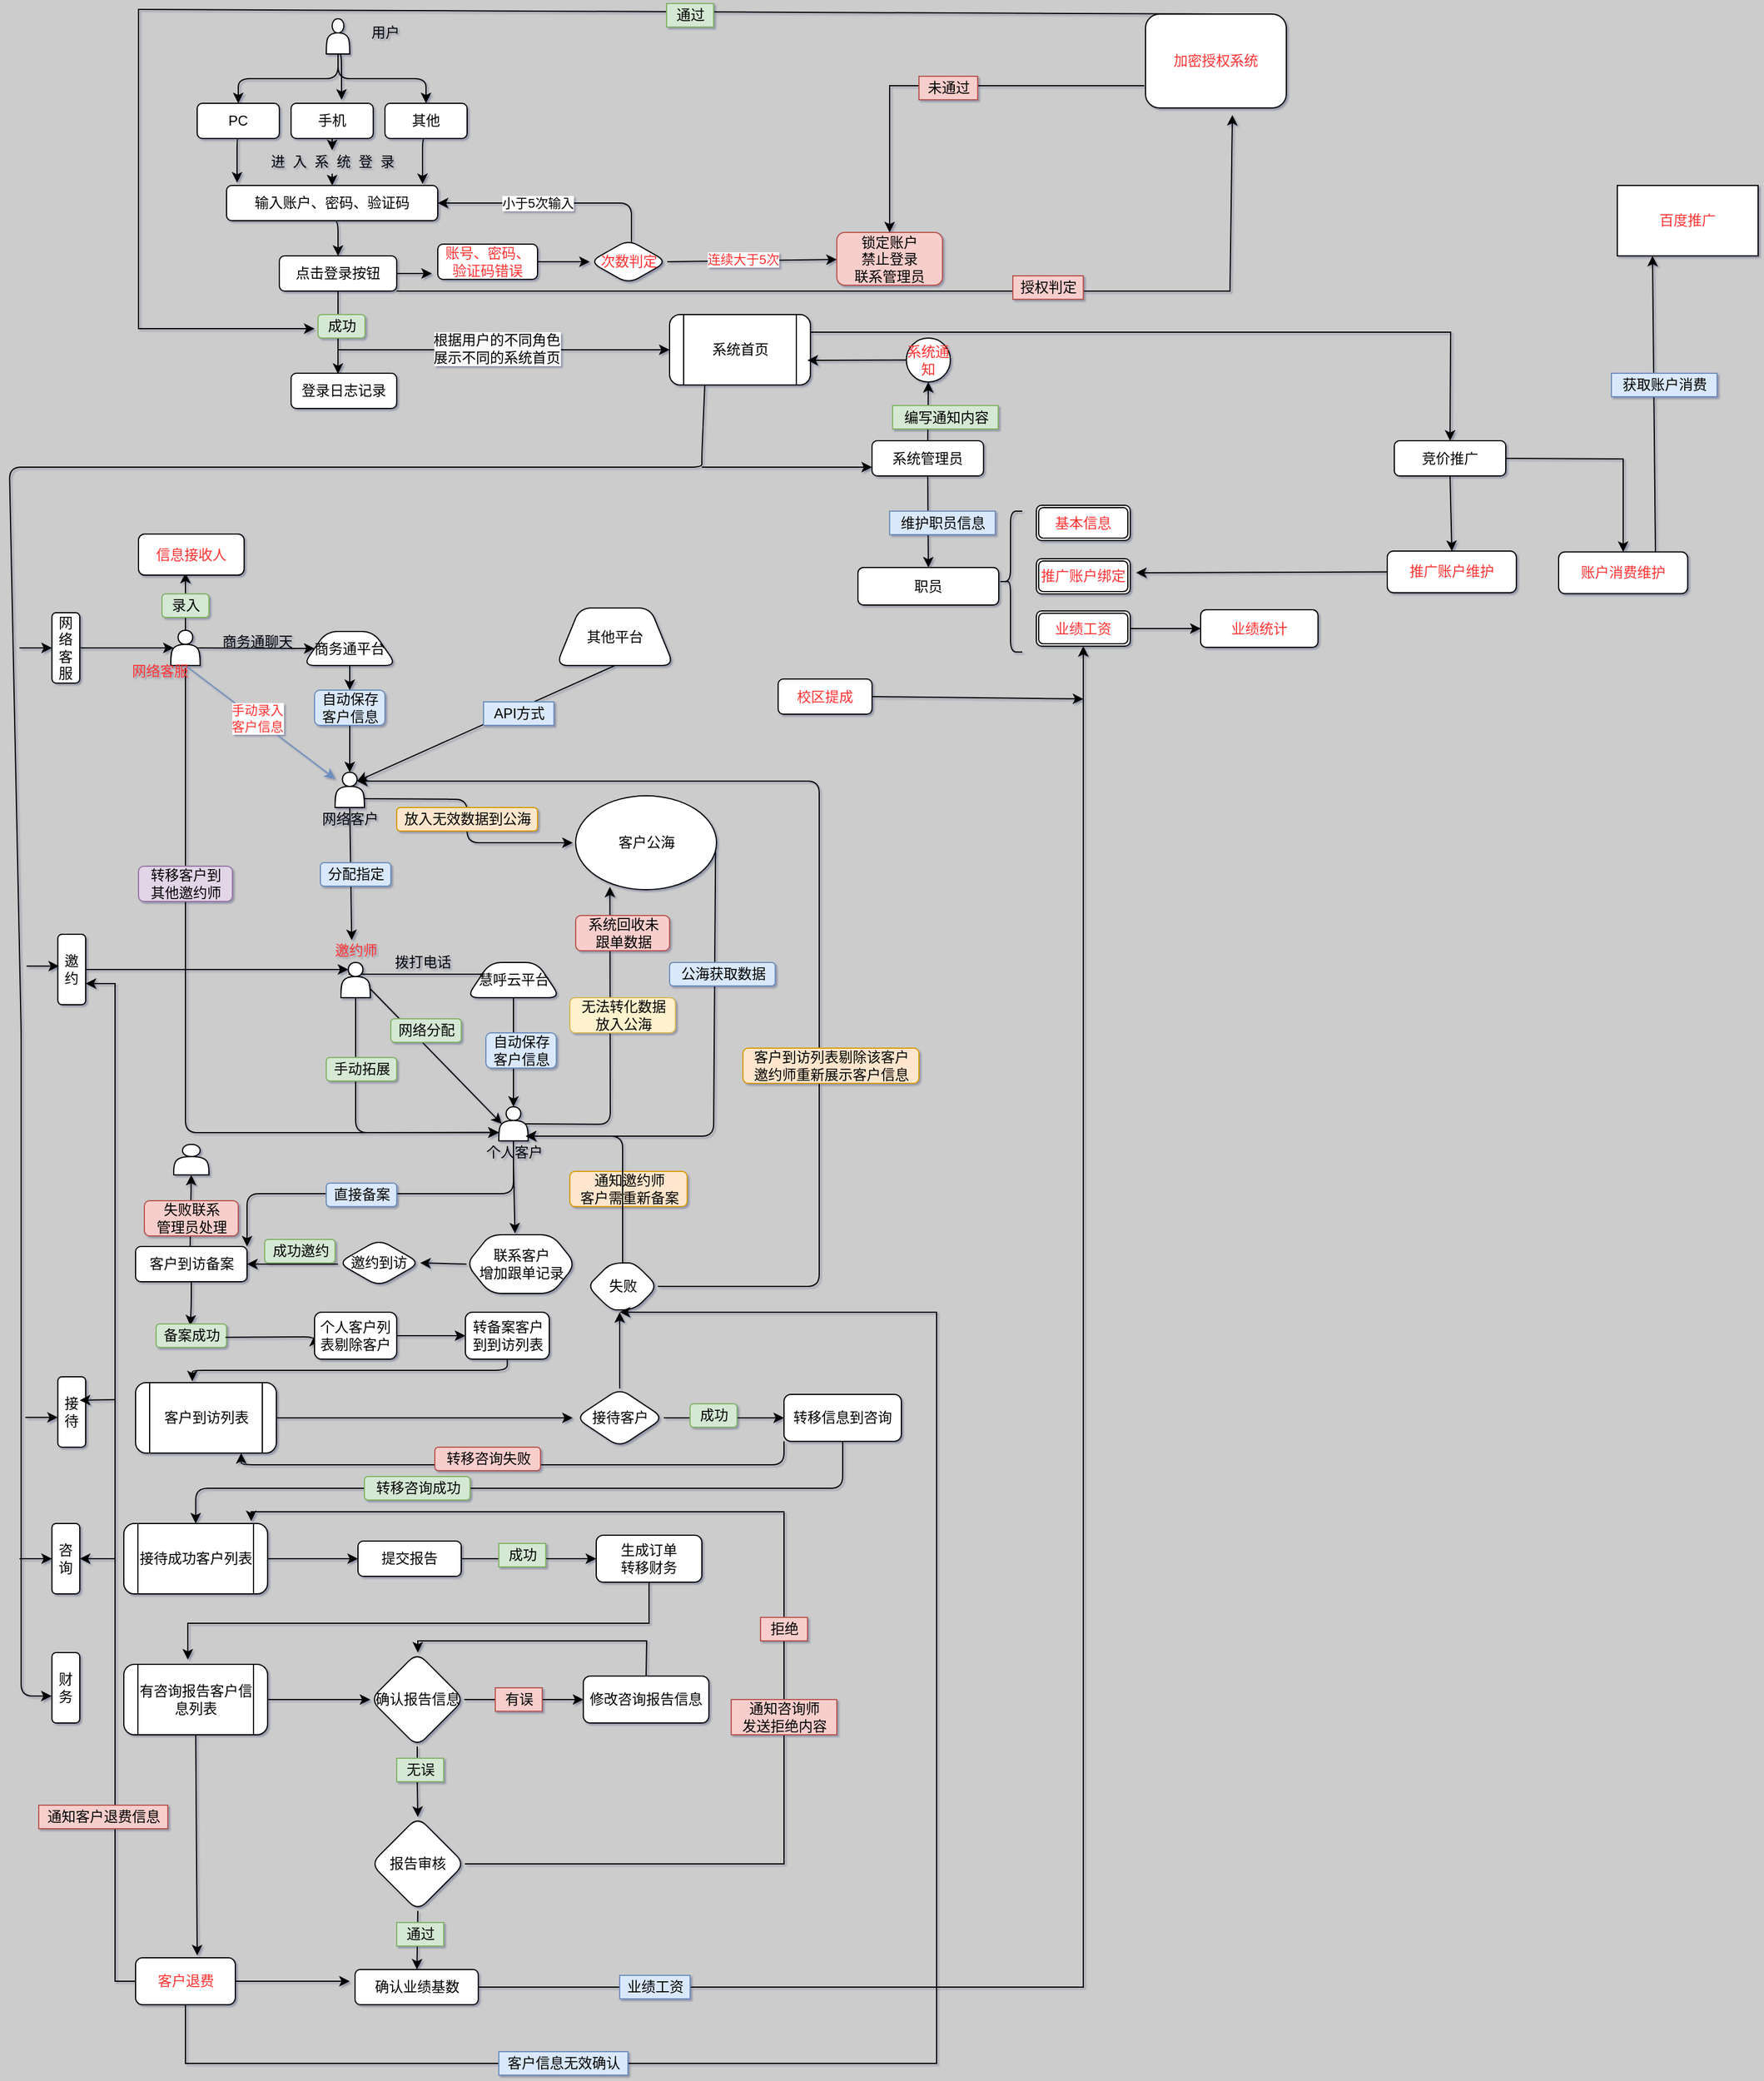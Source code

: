 <mxfile version="14.4.8" type="github">
  <diagram id="YESWJ_fVVs4A_5K_BiSB" name="Page-1">
    <mxGraphModel dx="4063" dy="2269" grid="1" gridSize="10" guides="1" tooltips="1" connect="1" arrows="1" fold="1" page="1" pageScale="1" pageWidth="2339" pageHeight="3300" background="#CCCCCC" math="0" shadow="1">
      <root>
        <mxCell id="0" />
        <mxCell id="1" parent="0" />
        <mxCell id="D48idRP4d6Q90apuaHvB-8" style="edgeStyle=orthogonalEdgeStyle;orthogonalLoop=1;jettySize=auto;html=1;exitX=0.5;exitY=1;exitDx=0;exitDy=0;entryX=0.05;entryY=-0.08;entryDx=0;entryDy=0;entryPerimeter=0;" parent="1" source="D48idRP4d6Q90apuaHvB-1" target="D48idRP4d6Q90apuaHvB-5" edge="1">
          <mxGeometry relative="1" as="geometry" />
        </mxCell>
        <mxCell id="D48idRP4d6Q90apuaHvB-1" value="PC" style="whiteSpace=wrap;html=1;rounded=1;" parent="1" vertex="1">
          <mxGeometry x="170" y="90" width="70" height="30" as="geometry" />
        </mxCell>
        <mxCell id="D48idRP4d6Q90apuaHvB-9" style="edgeStyle=orthogonalEdgeStyle;orthogonalLoop=1;jettySize=auto;html=1;exitX=0.5;exitY=1;exitDx=0;exitDy=0;entryX=0.5;entryY=0;entryDx=0;entryDy=0;" parent="1" source="D48idRP4d6Q90apuaHvB-18" target="D48idRP4d6Q90apuaHvB-5" edge="1">
          <mxGeometry relative="1" as="geometry" />
        </mxCell>
        <mxCell id="D48idRP4d6Q90apuaHvB-3" value="手机" style="whiteSpace=wrap;html=1;rounded=1;" parent="1" vertex="1">
          <mxGeometry x="250" y="90" width="70" height="30" as="geometry" />
        </mxCell>
        <mxCell id="D48idRP4d6Q90apuaHvB-10" style="edgeStyle=orthogonalEdgeStyle;orthogonalLoop=1;jettySize=auto;html=1;exitX=0.5;exitY=1;exitDx=0;exitDy=0;entryX=0.928;entryY=-0.04;entryDx=0;entryDy=0;entryPerimeter=0;" parent="1" source="D48idRP4d6Q90apuaHvB-4" target="D48idRP4d6Q90apuaHvB-5" edge="1">
          <mxGeometry relative="1" as="geometry" />
        </mxCell>
        <mxCell id="D48idRP4d6Q90apuaHvB-4" value="其他" style="whiteSpace=wrap;html=1;rounded=1;" parent="1" vertex="1">
          <mxGeometry x="330" y="90" width="70" height="30" as="geometry" />
        </mxCell>
        <mxCell id="D48idRP4d6Q90apuaHvB-21" style="edgeStyle=orthogonalEdgeStyle;orthogonalLoop=1;jettySize=auto;html=1;exitX=0.5;exitY=1;exitDx=0;exitDy=0;entryX=0.5;entryY=0;entryDx=0;entryDy=0;" parent="1" source="D48idRP4d6Q90apuaHvB-5" target="D48idRP4d6Q90apuaHvB-20" edge="1">
          <mxGeometry relative="1" as="geometry" />
        </mxCell>
        <mxCell id="D48idRP4d6Q90apuaHvB-5" value="输入账户、密码、验证码" style="whiteSpace=wrap;html=1;rounded=1;" parent="1" vertex="1">
          <mxGeometry x="195" y="160" width="180" height="30" as="geometry" />
        </mxCell>
        <mxCell id="D48idRP4d6Q90apuaHvB-12" style="edgeStyle=orthogonalEdgeStyle;orthogonalLoop=1;jettySize=auto;html=1;exitX=0.5;exitY=1;exitDx=0;exitDy=0;entryX=0.5;entryY=0;entryDx=0;entryDy=0;" parent="1" source="D48idRP4d6Q90apuaHvB-11" target="D48idRP4d6Q90apuaHvB-1" edge="1">
          <mxGeometry relative="1" as="geometry" />
        </mxCell>
        <mxCell id="D48idRP4d6Q90apuaHvB-13" style="edgeStyle=orthogonalEdgeStyle;orthogonalLoop=1;jettySize=auto;html=1;exitX=0.5;exitY=1;exitDx=0;exitDy=0;entryX=0.614;entryY=-0.1;entryDx=0;entryDy=0;entryPerimeter=0;" parent="1" source="D48idRP4d6Q90apuaHvB-11" target="D48idRP4d6Q90apuaHvB-3" edge="1">
          <mxGeometry relative="1" as="geometry" />
        </mxCell>
        <mxCell id="D48idRP4d6Q90apuaHvB-14" style="edgeStyle=orthogonalEdgeStyle;orthogonalLoop=1;jettySize=auto;html=1;exitX=0.5;exitY=1;exitDx=0;exitDy=0;entryX=0.5;entryY=0;entryDx=0;entryDy=0;" parent="1" source="D48idRP4d6Q90apuaHvB-11" target="D48idRP4d6Q90apuaHvB-4" edge="1">
          <mxGeometry relative="1" as="geometry" />
        </mxCell>
        <mxCell id="D48idRP4d6Q90apuaHvB-11" value="" style="shape=actor;whiteSpace=wrap;html=1;rounded=1;" parent="1" vertex="1">
          <mxGeometry x="280" y="18" width="20" height="30" as="geometry" />
        </mxCell>
        <mxCell id="D48idRP4d6Q90apuaHvB-16" value="用户" style="text;html=1;align=center;verticalAlign=middle;resizable=0;points=[];autosize=1;rounded=1;" parent="1" vertex="1">
          <mxGeometry x="310" y="20" width="40" height="20" as="geometry" />
        </mxCell>
        <mxCell id="D48idRP4d6Q90apuaHvB-18" value="进&amp;nbsp; 入&amp;nbsp; 系&amp;nbsp; 统&amp;nbsp; 登&amp;nbsp; 录" style="text;html=1;align=center;verticalAlign=middle;resizable=0;points=[];autosize=1;rounded=1;" parent="1" vertex="1">
          <mxGeometry x="225" y="130" width="120" height="20" as="geometry" />
        </mxCell>
        <mxCell id="D48idRP4d6Q90apuaHvB-19" style="edgeStyle=orthogonalEdgeStyle;orthogonalLoop=1;jettySize=auto;html=1;exitX=0.5;exitY=1;exitDx=0;exitDy=0;entryX=0.5;entryY=0;entryDx=0;entryDy=0;" parent="1" source="D48idRP4d6Q90apuaHvB-3" target="D48idRP4d6Q90apuaHvB-18" edge="1">
          <mxGeometry relative="1" as="geometry">
            <mxPoint x="285" y="120" as="sourcePoint" />
            <mxPoint x="285" y="160" as="targetPoint" />
          </mxGeometry>
        </mxCell>
        <mxCell id="RMrvw5dMMkh8_IedU6CL-13" style="edgeStyle=orthogonalEdgeStyle;orthogonalLoop=1;jettySize=auto;html=1;exitX=1;exitY=0.5;exitDx=0;exitDy=0;" parent="1" source="D48idRP4d6Q90apuaHvB-20" edge="1">
          <mxGeometry relative="1" as="geometry">
            <mxPoint x="370" y="235" as="targetPoint" />
          </mxGeometry>
        </mxCell>
        <mxCell id="RMrvw5dMMkh8_IedU6CL-25" style="edgeStyle=none;orthogonalLoop=1;jettySize=auto;html=1;exitX=0.5;exitY=1;exitDx=0;exitDy=0;entryX=0.444;entryY=0.017;entryDx=0;entryDy=0;entryPerimeter=0;" parent="1" source="D48idRP4d6Q90apuaHvB-20" target="RMrvw5dMMkh8_IedU6CL-8" edge="1">
          <mxGeometry relative="1" as="geometry" />
        </mxCell>
        <mxCell id="RMrvw5dMMkh8_IedU6CL-39" style="edgeStyle=none;orthogonalLoop=1;jettySize=auto;html=1;entryX=0;entryY=0.5;entryDx=0;entryDy=0;fontColor=#FF3333;" parent="1" target="RMrvw5dMMkh8_IedU6CL-38" edge="1">
          <mxGeometry relative="1" as="geometry">
            <mxPoint x="290" y="300" as="sourcePoint" />
            <Array as="points" />
          </mxGeometry>
        </mxCell>
        <mxCell id="RMrvw5dMMkh8_IedU6CL-41" value="&lt;span style=&quot;color: rgb(0 , 0 , 0) ; font-size: 12px ; background-color: rgb(248 , 249 , 250)&quot;&gt;根据用户的不同角色&lt;/span&gt;&lt;br style=&quot;color: rgb(0 , 0 , 0) ; font-size: 12px ; background-color: rgb(248 , 249 , 250)&quot;&gt;&lt;span style=&quot;color: rgb(0 , 0 , 0) ; font-size: 12px ; background-color: rgb(248 , 249 , 250)&quot;&gt;展示不同的系统首页&lt;/span&gt;" style="edgeLabel;html=1;align=center;verticalAlign=middle;resizable=0;points=[];fontColor=#FF3333;rounded=1;" parent="RMrvw5dMMkh8_IedU6CL-39" vertex="1" connectable="0">
          <mxGeometry x="-0.045" y="1" relative="1" as="geometry">
            <mxPoint as="offset" />
          </mxGeometry>
        </mxCell>
        <mxCell id="47OByKtoj6zuyFMPDQzj-73" style="edgeStyle=none;rounded=0;orthogonalLoop=1;jettySize=auto;html=1;exitX=1;exitY=1;exitDx=0;exitDy=0;fontColor=#FF3333;entryX=0.617;entryY=1.075;entryDx=0;entryDy=0;entryPerimeter=0;" edge="1" parent="1" source="D48idRP4d6Q90apuaHvB-20" target="47OByKtoj6zuyFMPDQzj-72">
          <mxGeometry relative="1" as="geometry">
            <mxPoint x="1052" y="105" as="targetPoint" />
            <Array as="points">
              <mxPoint x="1050" y="250" />
            </Array>
          </mxGeometry>
        </mxCell>
        <mxCell id="D48idRP4d6Q90apuaHvB-20" value="点击登录按钮" style="whiteSpace=wrap;html=1;rounded=1;" parent="1" vertex="1">
          <mxGeometry x="240" y="220" width="100" height="30" as="geometry" />
        </mxCell>
        <mxCell id="RMrvw5dMMkh8_IedU6CL-8" value="登录日志记录" style="whiteSpace=wrap;html=1;rounded=1;" parent="1" vertex="1">
          <mxGeometry x="250" y="320" width="90" height="30" as="geometry" />
        </mxCell>
        <mxCell id="D48idRP4d6Q90apuaHvB-26" value="成功" style="text;html=1;align=center;verticalAlign=middle;resizable=0;points=[];autosize=1;fillColor=#d5e8d4;strokeColor=#82b366;rounded=1;" parent="1" vertex="1">
          <mxGeometry x="273" y="270" width="40" height="20" as="geometry" />
        </mxCell>
        <mxCell id="RMrvw5dMMkh8_IedU6CL-29" style="edgeStyle=none;orthogonalLoop=1;jettySize=auto;html=1;exitX=1;exitY=0.5;exitDx=0;exitDy=0;entryX=0;entryY=0.5;entryDx=0;entryDy=0;" parent="1" source="RMrvw5dMMkh8_IedU6CL-27" edge="1" target="RMrvw5dMMkh8_IedU6CL-37">
          <mxGeometry relative="1" as="geometry">
            <mxPoint x="510" y="235.0" as="targetPoint" />
          </mxGeometry>
        </mxCell>
        <mxCell id="RMrvw5dMMkh8_IedU6CL-27" value="&lt;span style=&quot;color: rgb(255 , 51 , 51)&quot;&gt;账号、密码、&lt;/span&gt;&lt;br style=&quot;color: rgb(255 , 51 , 51)&quot;&gt;&lt;span style=&quot;color: rgb(255 , 51 , 51)&quot;&gt;验证码错误&lt;/span&gt;" style="whiteSpace=wrap;html=1;rounded=1;" parent="1" vertex="1">
          <mxGeometry x="375" y="210" width="85" height="30" as="geometry" />
        </mxCell>
        <mxCell id="RMrvw5dMMkh8_IedU6CL-33" style="edgeStyle=none;orthogonalLoop=1;jettySize=auto;html=1;exitX=1;exitY=0.5;exitDx=0;exitDy=0;" parent="1" target="RMrvw5dMMkh8_IedU6CL-32" edge="1" source="RMrvw5dMMkh8_IedU6CL-37">
          <mxGeometry relative="1" as="geometry">
            <mxPoint x="570" y="235.0" as="sourcePoint" />
          </mxGeometry>
        </mxCell>
        <mxCell id="RMrvw5dMMkh8_IedU6CL-34" value="连续大于5次" style="edgeLabel;html=1;align=center;verticalAlign=middle;resizable=0;points=[];fontColor=#FF3333;rounded=1;" parent="RMrvw5dMMkh8_IedU6CL-33" vertex="1" connectable="0">
          <mxGeometry x="-0.306" y="-1" relative="1" as="geometry">
            <mxPoint x="14.49" y="-2.84" as="offset" />
          </mxGeometry>
        </mxCell>
        <mxCell id="RMrvw5dMMkh8_IedU6CL-35" style="edgeStyle=none;orthogonalLoop=1;jettySize=auto;html=1;exitX=0.5;exitY=0;exitDx=0;exitDy=0;entryX=1;entryY=0.5;entryDx=0;entryDy=0;" parent="1" target="D48idRP4d6Q90apuaHvB-5" edge="1">
          <mxGeometry relative="1" as="geometry">
            <mxPoint x="540" y="215.0" as="sourcePoint" />
            <Array as="points">
              <mxPoint x="540" y="175" />
            </Array>
          </mxGeometry>
        </mxCell>
        <mxCell id="RMrvw5dMMkh8_IedU6CL-36" value="小于5次输入" style="edgeLabel;html=1;align=center;verticalAlign=middle;resizable=0;points=[];rounded=1;" parent="RMrvw5dMMkh8_IedU6CL-35" vertex="1" connectable="0">
          <mxGeometry x="0.35" y="1" relative="1" as="geometry">
            <mxPoint x="18.33" y="-1" as="offset" />
          </mxGeometry>
        </mxCell>
        <mxCell id="RMrvw5dMMkh8_IedU6CL-32" value="锁定账户&lt;br&gt;禁止登录&lt;br&gt;联系管理员" style="whiteSpace=wrap;html=1;fillColor=#f8cecc;strokeColor=#b85450;rounded=1;" parent="1" vertex="1">
          <mxGeometry x="715" y="200" width="90" height="45" as="geometry" />
        </mxCell>
        <mxCell id="RMrvw5dMMkh8_IedU6CL-37" value="次数判定" style="rhombus;whiteSpace=wrap;html=1;fontColor=#FF3333;rounded=1;" parent="1" vertex="1">
          <mxGeometry x="504.5" y="206.25" width="66" height="37.5" as="geometry" />
        </mxCell>
        <mxCell id="RMrvw5dMMkh8_IedU6CL-220" style="edgeStyle=none;orthogonalLoop=1;jettySize=auto;html=1;exitX=0.25;exitY=1;exitDx=0;exitDy=0;fontColor=#000000;entryX=-0.011;entryY=0.617;entryDx=0;entryDy=0;entryPerimeter=0;" parent="1" source="RMrvw5dMMkh8_IedU6CL-38" target="47OByKtoj6zuyFMPDQzj-7" edge="1">
          <mxGeometry relative="1" as="geometry">
            <mxPoint x="19.8" y="1363" as="targetPoint" />
            <Array as="points">
              <mxPoint x="600" y="390" />
              <mxPoint x="600" y="400" />
              <mxPoint x="10" y="400" />
              <mxPoint x="20" y="880" />
              <mxPoint x="20" y="1120" />
              <mxPoint x="20" y="1240" />
              <mxPoint x="20" y="1323" />
              <mxPoint x="20" y="1447" />
            </Array>
          </mxGeometry>
        </mxCell>
        <mxCell id="47OByKtoj6zuyFMPDQzj-82" style="edgeStyle=none;rounded=0;orthogonalLoop=1;jettySize=auto;html=1;exitX=1;exitY=0.25;exitDx=0;exitDy=0;entryX=0.5;entryY=0;entryDx=0;entryDy=0;fontColor=#FF3333;" edge="1" parent="1" source="RMrvw5dMMkh8_IedU6CL-38" target="47OByKtoj6zuyFMPDQzj-81">
          <mxGeometry relative="1" as="geometry">
            <Array as="points">
              <mxPoint x="1038" y="285" />
              <mxPoint x="1238" y="285" />
            </Array>
          </mxGeometry>
        </mxCell>
        <mxCell id="RMrvw5dMMkh8_IedU6CL-38" value="&lt;font color=&quot;#000000&quot;&gt;系统首页&lt;/font&gt;" style="shape=process;whiteSpace=wrap;html=1;backgroundOutline=1;fontColor=#FF3333;rounded=1;" parent="1" vertex="1">
          <mxGeometry x="572.5" y="270" width="120" height="60" as="geometry" />
        </mxCell>
        <mxCell id="RMrvw5dMMkh8_IedU6CL-47" style="edgeStyle=none;orthogonalLoop=1;jettySize=auto;html=1;exitX=0.9;exitY=0.5;exitDx=0;exitDy=0;entryX=0;entryY=0.5;entryDx=0;entryDy=0;fontColor=#FF3333;exitPerimeter=0;" parent="1" source="RMrvw5dMMkh8_IedU6CL-44" target="RMrvw5dMMkh8_IedU6CL-46" edge="1">
          <mxGeometry relative="1" as="geometry" />
        </mxCell>
        <mxCell id="RMrvw5dMMkh8_IedU6CL-58" style="edgeStyle=none;orthogonalLoop=1;jettySize=auto;html=1;exitX=0.5;exitY=1;exitDx=0;exitDy=0;fontColor=#FF3333;fillColor=#dae8fc;strokeColor=#6c8ebf;" parent="1" source="RMrvw5dMMkh8_IedU6CL-44" target="RMrvw5dMMkh8_IedU6CL-76" edge="1">
          <mxGeometry relative="1" as="geometry">
            <mxPoint x="160" y="568" as="sourcePoint" />
            <mxPoint x="370" y="629.37" as="targetPoint" />
            <Array as="points" />
          </mxGeometry>
        </mxCell>
        <mxCell id="RMrvw5dMMkh8_IedU6CL-59" value="手动录入&lt;br&gt;客户信息" style="edgeLabel;html=1;align=center;verticalAlign=middle;resizable=0;points=[];fontColor=#FF3333;rounded=1;" parent="RMrvw5dMMkh8_IedU6CL-58" vertex="1" connectable="0">
          <mxGeometry x="-0.216" relative="1" as="geometry">
            <mxPoint x="11.21" y="6.67" as="offset" />
          </mxGeometry>
        </mxCell>
        <mxCell id="RMrvw5dMMkh8_IedU6CL-72" style="edgeStyle=none;orthogonalLoop=1;jettySize=auto;html=1;exitX=0.5;exitY=0;exitDx=0;exitDy=0;fontColor=#000000;" parent="1" source="RMrvw5dMMkh8_IedU6CL-44" edge="1">
          <mxGeometry relative="1" as="geometry">
            <mxPoint x="160" y="490" as="targetPoint" />
          </mxGeometry>
        </mxCell>
        <mxCell id="RMrvw5dMMkh8_IedU6CL-174" style="edgeStyle=elbowEdgeStyle;orthogonalLoop=1;jettySize=auto;elbow=vertical;html=1;entryX=0;entryY=0.75;entryDx=0;entryDy=0;fontColor=#000000;" parent="1" target="RMrvw5dMMkh8_IedU6CL-80" edge="1">
          <mxGeometry relative="1" as="geometry">
            <mxPoint x="160" y="571" as="sourcePoint" />
            <Array as="points">
              <mxPoint x="330" y="967" />
              <mxPoint x="160" y="840" />
            </Array>
          </mxGeometry>
        </mxCell>
        <mxCell id="RMrvw5dMMkh8_IedU6CL-44" value="" style="shape=actor;whiteSpace=wrap;html=1;fontColor=#FF3333;rounded=1;" parent="1" vertex="1">
          <mxGeometry x="147.5" y="539" width="25" height="30" as="geometry" />
        </mxCell>
        <mxCell id="RMrvw5dMMkh8_IedU6CL-45" value="网络客服" style="text;html=1;align=center;verticalAlign=middle;resizable=0;points=[];autosize=1;fontColor=#FF3333;rounded=1;" parent="1" vertex="1">
          <mxGeometry x="107.5" y="564" width="60" height="20" as="geometry" />
        </mxCell>
        <mxCell id="RMrvw5dMMkh8_IedU6CL-78" style="edgeStyle=none;orthogonalLoop=1;jettySize=auto;html=1;exitX=0.5;exitY=1;exitDx=0;exitDy=0;entryX=0.5;entryY=0;entryDx=0;entryDy=0;fontColor=#000000;" parent="1" source="RMrvw5dMMkh8_IedU6CL-54" target="RMrvw5dMMkh8_IedU6CL-76" edge="1">
          <mxGeometry relative="1" as="geometry" />
        </mxCell>
        <mxCell id="RMrvw5dMMkh8_IedU6CL-46" value="&lt;font color=&quot;#000000&quot;&gt;商务通平台&lt;/font&gt;" style="shape=trapezoid;perimeter=trapezoidPerimeter;whiteSpace=wrap;html=1;fixedSize=1;fontColor=#FF3333;rounded=1;" parent="1" vertex="1">
          <mxGeometry x="260" y="540" width="80" height="29" as="geometry" />
        </mxCell>
        <mxCell id="RMrvw5dMMkh8_IedU6CL-48" value="&lt;font color=&quot;#000000&quot;&gt;商务通聊天&lt;/font&gt;" style="text;html=1;align=center;verticalAlign=middle;resizable=0;points=[];autosize=1;fontColor=#FF3333;rounded=1;" parent="1" vertex="1">
          <mxGeometry x="181" y="539" width="80" height="20" as="geometry" />
        </mxCell>
        <mxCell id="RMrvw5dMMkh8_IedU6CL-61" value="信息接收人" style="whiteSpace=wrap;html=1;fontColor=#FF3333;rounded=1;" parent="1" vertex="1">
          <mxGeometry x="120" y="457" width="90" height="35" as="geometry" />
        </mxCell>
        <mxCell id="RMrvw5dMMkh8_IedU6CL-68" style="edgeStyle=none;orthogonalLoop=1;jettySize=auto;html=1;entryX=1;entryY=0.25;entryDx=0;entryDy=0;fontColor=#FF3333;" parent="1" target="RMrvw5dMMkh8_IedU6CL-67" edge="1">
          <mxGeometry relative="1" as="geometry">
            <mxPoint x="299" y="832" as="sourcePoint" />
          </mxGeometry>
        </mxCell>
        <mxCell id="RMrvw5dMMkh8_IedU6CL-82" style="edgeStyle=none;orthogonalLoop=1;jettySize=auto;html=1;exitX=0.5;exitY=1;exitDx=0;exitDy=0;fontColor=#000000;entryX=0;entryY=0.75;entryDx=0;entryDy=0;" parent="1" source="RMrvw5dMMkh8_IedU6CL-64" target="RMrvw5dMMkh8_IedU6CL-80" edge="1">
          <mxGeometry relative="1" as="geometry">
            <mxPoint x="420" y="967" as="targetPoint" />
            <Array as="points">
              <mxPoint x="305" y="967" />
            </Array>
          </mxGeometry>
        </mxCell>
        <mxCell id="RMrvw5dMMkh8_IedU6CL-88" style="edgeStyle=none;orthogonalLoop=1;jettySize=auto;html=1;exitX=1;exitY=0.75;exitDx=0;exitDy=0;entryX=0.1;entryY=0.5;entryDx=0;entryDy=0;entryPerimeter=0;fontColor=#000000;" parent="1" source="RMrvw5dMMkh8_IedU6CL-64" target="RMrvw5dMMkh8_IedU6CL-80" edge="1">
          <mxGeometry relative="1" as="geometry" />
        </mxCell>
        <mxCell id="RMrvw5dMMkh8_IedU6CL-64" value="" style="shape=actor;whiteSpace=wrap;html=1;fontColor=#FF3333;rounded=1;" parent="1" vertex="1">
          <mxGeometry x="292.5" y="822" width="25" height="30" as="geometry" />
        </mxCell>
        <mxCell id="RMrvw5dMMkh8_IedU6CL-65" value="邀约师" style="text;html=1;align=center;verticalAlign=middle;resizable=0;points=[];autosize=1;fontColor=#FF3333;rounded=1;" parent="1" vertex="1">
          <mxGeometry x="280" y="802" width="50" height="20" as="geometry" />
        </mxCell>
        <mxCell id="RMrvw5dMMkh8_IedU6CL-178" style="edgeStyle=elbowEdgeStyle;orthogonalLoop=1;jettySize=auto;elbow=vertical;html=1;exitX=0.5;exitY=1;exitDx=0;exitDy=0;entryX=0.5;entryY=0;entryDx=0;entryDy=0;fontColor=#000000;" parent="1" source="RMrvw5dMMkh8_IedU6CL-67" target="RMrvw5dMMkh8_IedU6CL-80" edge="1">
          <mxGeometry relative="1" as="geometry" />
        </mxCell>
        <mxCell id="RMrvw5dMMkh8_IedU6CL-67" value="&lt;font color=&quot;#000000&quot;&gt;慧呼云平台&lt;/font&gt;" style="shape=trapezoid;perimeter=trapezoidPerimeter;whiteSpace=wrap;html=1;fixedSize=1;fontColor=#FF3333;rounded=1;" parent="1" vertex="1">
          <mxGeometry x="399.5" y="822" width="80" height="30" as="geometry" />
        </mxCell>
        <mxCell id="RMrvw5dMMkh8_IedU6CL-69" value="拨打电话" style="text;html=1;align=center;verticalAlign=middle;resizable=0;points=[];autosize=1;rounded=1;" parent="1" vertex="1">
          <mxGeometry x="331.5" y="812" width="60" height="20" as="geometry" />
        </mxCell>
        <mxCell id="RMrvw5dMMkh8_IedU6CL-73" value="录入" style="text;html=1;align=center;verticalAlign=middle;resizable=0;points=[];autosize=1;fillColor=#d5e8d4;strokeColor=#82b366;rounded=1;" parent="1" vertex="1">
          <mxGeometry x="140" y="508" width="40" height="20" as="geometry" />
        </mxCell>
        <mxCell id="RMrvw5dMMkh8_IedU6CL-75" value="手动拓展" style="text;html=1;align=center;verticalAlign=middle;resizable=0;points=[];autosize=1;fillColor=#d5e8d4;strokeColor=#82b366;rounded=1;" parent="1" vertex="1">
          <mxGeometry x="280" y="903" width="60" height="20" as="geometry" />
        </mxCell>
        <mxCell id="RMrvw5dMMkh8_IedU6CL-110" style="edgeStyle=none;orthogonalLoop=1;jettySize=auto;html=1;exitX=0.5;exitY=1;exitDx=0;exitDy=0;entryX=0.433;entryY=0.05;entryDx=0;entryDy=0;entryPerimeter=0;fontColor=#000000;" parent="1" source="RMrvw5dMMkh8_IedU6CL-76" target="RMrvw5dMMkh8_IedU6CL-65" edge="1">
          <mxGeometry relative="1" as="geometry" />
        </mxCell>
        <mxCell id="RMrvw5dMMkh8_IedU6CL-150" style="edgeStyle=none;orthogonalLoop=1;jettySize=auto;html=1;exitX=1;exitY=0.75;exitDx=0;exitDy=0;fontColor=#000000;" parent="1" source="RMrvw5dMMkh8_IedU6CL-76" edge="1">
          <mxGeometry relative="1" as="geometry">
            <mxPoint x="490" y="720" as="targetPoint" />
            <Array as="points">
              <mxPoint x="400" y="683" />
              <mxPoint x="400" y="720" />
            </Array>
          </mxGeometry>
        </mxCell>
        <mxCell id="RMrvw5dMMkh8_IedU6CL-76" value="" style="shape=actor;whiteSpace=wrap;html=1;fontColor=#FF3333;rounded=1;" parent="1" vertex="1">
          <mxGeometry x="287.5" y="660" width="25" height="30" as="geometry" />
        </mxCell>
        <mxCell id="RMrvw5dMMkh8_IedU6CL-54" value="自动保存&lt;br&gt;客户信息" style="text;html=1;align=center;verticalAlign=middle;resizable=0;points=[];autosize=1;fillColor=#dae8fc;strokeColor=#6c8ebf;rounded=1;" parent="1" vertex="1">
          <mxGeometry x="270" y="590" width="60" height="30" as="geometry" />
        </mxCell>
        <mxCell id="RMrvw5dMMkh8_IedU6CL-79" style="edgeStyle=none;orthogonalLoop=1;jettySize=auto;html=1;exitX=0.5;exitY=1;exitDx=0;exitDy=0;entryX=0.5;entryY=0;entryDx=0;entryDy=0;fontColor=#000000;" parent="1" source="RMrvw5dMMkh8_IedU6CL-46" target="RMrvw5dMMkh8_IedU6CL-54" edge="1">
          <mxGeometry relative="1" as="geometry">
            <mxPoint x="300" y="569" as="sourcePoint" />
            <mxPoint x="300" y="660" as="targetPoint" />
          </mxGeometry>
        </mxCell>
        <mxCell id="RMrvw5dMMkh8_IedU6CL-101" style="edgeStyle=none;orthogonalLoop=1;jettySize=auto;html=1;exitX=0.9;exitY=0.5;exitDx=0;exitDy=0;entryX=0.243;entryY=0.969;entryDx=0;entryDy=0;fontColor=#000000;entryPerimeter=0;exitPerimeter=0;" parent="1" source="RMrvw5dMMkh8_IedU6CL-80" target="RMrvw5dMMkh8_IedU6CL-95" edge="1">
          <mxGeometry relative="1" as="geometry">
            <Array as="points">
              <mxPoint x="522" y="960" />
            </Array>
          </mxGeometry>
        </mxCell>
        <mxCell id="RMrvw5dMMkh8_IedU6CL-105" style="edgeStyle=none;orthogonalLoop=1;jettySize=auto;html=1;exitX=0.5;exitY=1;exitDx=0;exitDy=0;entryX=0.444;entryY=-0.023;entryDx=0;entryDy=0;entryPerimeter=0;fontColor=#000000;" parent="1" source="RMrvw5dMMkh8_IedU6CL-84" target="RMrvw5dMMkh8_IedU6CL-104" edge="1">
          <mxGeometry relative="1" as="geometry" />
        </mxCell>
        <mxCell id="RMrvw5dMMkh8_IedU6CL-186" style="edgeStyle=elbowEdgeStyle;orthogonalLoop=1;jettySize=auto;elbow=vertical;html=1;exitX=0.5;exitY=1;exitDx=0;exitDy=0;entryX=1;entryY=0;entryDx=0;entryDy=0;fontColor=#000000;" parent="1" source="RMrvw5dMMkh8_IedU6CL-80" target="RMrvw5dMMkh8_IedU6CL-141" edge="1">
          <mxGeometry relative="1" as="geometry" />
        </mxCell>
        <mxCell id="RMrvw5dMMkh8_IedU6CL-80" value="" style="shape=actor;whiteSpace=wrap;html=1;fontColor=#FF3333;rounded=1;" parent="1" vertex="1">
          <mxGeometry x="427" y="945" width="25" height="29" as="geometry" />
        </mxCell>
        <mxCell id="RMrvw5dMMkh8_IedU6CL-85" value="网络客户" style="text;html=1;align=center;verticalAlign=middle;resizable=0;points=[];autosize=1;fontColor=#000000;rounded=1;" parent="1" vertex="1">
          <mxGeometry x="270" y="690" width="60" height="20" as="geometry" />
        </mxCell>
        <mxCell id="RMrvw5dMMkh8_IedU6CL-92" value="分配指定" style="text;html=1;align=center;verticalAlign=middle;resizable=0;points=[];autosize=1;fillColor=#dae8fc;strokeColor=#6c8ebf;rounded=1;" parent="1" vertex="1">
          <mxGeometry x="275" y="737" width="60" height="20" as="geometry" />
        </mxCell>
        <mxCell id="RMrvw5dMMkh8_IedU6CL-134" style="edgeStyle=none;orthogonalLoop=1;jettySize=auto;html=1;exitX=0.993;exitY=0.594;exitDx=0;exitDy=0;fontColor=#000000;exitPerimeter=0;" parent="1" source="RMrvw5dMMkh8_IedU6CL-95" edge="1">
          <mxGeometry relative="1" as="geometry">
            <mxPoint x="450" y="970" as="targetPoint" />
            <Array as="points">
              <mxPoint x="610" y="970" />
            </Array>
          </mxGeometry>
        </mxCell>
        <mxCell id="RMrvw5dMMkh8_IedU6CL-95" value="客户公海" style="ellipse;whiteSpace=wrap;html=1;fontColor=#000000;rounded=1;" parent="1" vertex="1">
          <mxGeometry x="492.5" y="680" width="120" height="80" as="geometry" />
        </mxCell>
        <mxCell id="RMrvw5dMMkh8_IedU6CL-97" value="公海获取数据" style="text;html=1;align=center;verticalAlign=middle;resizable=0;points=[];autosize=1;fillColor=#dae8fc;strokeColor=#6c8ebf;rounded=1;" parent="1" vertex="1">
          <mxGeometry x="572.5" y="822" width="90" height="20" as="geometry" />
        </mxCell>
        <mxCell id="RMrvw5dMMkh8_IedU6CL-99" value="无法转化数据&lt;br&gt;放入公海" style="text;html=1;align=center;verticalAlign=middle;resizable=0;points=[];autosize=1;fillColor=#fff2cc;strokeColor=#d6b656;rounded=1;" parent="1" vertex="1">
          <mxGeometry x="487.5" y="852" width="90" height="30" as="geometry" />
        </mxCell>
        <mxCell id="RMrvw5dMMkh8_IedU6CL-102" value="系统回收未&lt;br&gt;跟单数据" style="text;html=1;align=center;verticalAlign=middle;resizable=0;points=[];autosize=1;fillColor=#f8cecc;strokeColor=#b85450;rounded=1;" parent="1" vertex="1">
          <mxGeometry x="492.5" y="782" width="80" height="30" as="geometry" />
        </mxCell>
        <mxCell id="RMrvw5dMMkh8_IedU6CL-140" style="edgeStyle=none;orthogonalLoop=1;jettySize=auto;html=1;exitX=0;exitY=0.5;exitDx=0;exitDy=0;entryX=1;entryY=0.5;entryDx=0;entryDy=0;fontColor=#000000;" parent="1" source="RMrvw5dMMkh8_IedU6CL-104" target="RMrvw5dMMkh8_IedU6CL-139" edge="1">
          <mxGeometry relative="1" as="geometry" />
        </mxCell>
        <mxCell id="RMrvw5dMMkh8_IedU6CL-104" value="联系客户&lt;br&gt;增加跟单记录" style="shape=hexagon;perimeter=hexagonPerimeter2;whiteSpace=wrap;html=1;fixedSize=1;fontColor=#000000;rounded=1;" parent="1" vertex="1">
          <mxGeometry x="399.5" y="1054" width="93" height="50" as="geometry" />
        </mxCell>
        <mxCell id="RMrvw5dMMkh8_IedU6CL-84" value="个人客户" style="text;html=1;align=center;verticalAlign=middle;resizable=0;points=[];autosize=1;fontColor=#000000;rounded=1;" parent="1" vertex="1">
          <mxGeometry x="409.5" y="974" width="60" height="20" as="geometry" />
        </mxCell>
        <mxCell id="RMrvw5dMMkh8_IedU6CL-143" style="edgeStyle=none;orthogonalLoop=1;jettySize=auto;html=1;entryX=1;entryY=0.5;entryDx=0;entryDy=0;fontColor=#000000;" parent="1" target="RMrvw5dMMkh8_IedU6CL-141" edge="1">
          <mxGeometry relative="1" as="geometry">
            <mxPoint x="290" y="1079" as="sourcePoint" />
          </mxGeometry>
        </mxCell>
        <mxCell id="RMrvw5dMMkh8_IedU6CL-139" value="&lt;span&gt;邀约到访&lt;/span&gt;" style="rhombus;whiteSpace=wrap;html=1;fontColor=#000000;rounded=1;" parent="1" vertex="1">
          <mxGeometry x="290" y="1058" width="70" height="40" as="geometry" />
        </mxCell>
        <mxCell id="RMrvw5dMMkh8_IedU6CL-157" style="edgeStyle=none;orthogonalLoop=1;jettySize=auto;html=1;exitX=0.5;exitY=0;exitDx=0;exitDy=0;fontColor=#000000;entryX=0.5;entryY=1;entryDx=0;entryDy=0;" parent="1" target="RMrvw5dMMkh8_IedU6CL-156" edge="1">
          <mxGeometry relative="1" as="geometry">
            <mxPoint x="164" y="1064" as="sourcePoint" />
            <mxPoint x="167" y="1020" as="targetPoint" />
          </mxGeometry>
        </mxCell>
        <mxCell id="RMrvw5dMMkh8_IedU6CL-195" style="edgeStyle=elbowEdgeStyle;orthogonalLoop=1;jettySize=auto;elbow=vertical;html=1;exitX=0.5;exitY=1;exitDx=0;exitDy=0;entryX=0.486;entryY=0.067;entryDx=0;entryDy=0;entryPerimeter=0;fontColor=#000000;" parent="1" source="RMrvw5dMMkh8_IedU6CL-141" target="RMrvw5dMMkh8_IedU6CL-148" edge="1">
          <mxGeometry relative="1" as="geometry" />
        </mxCell>
        <mxCell id="RMrvw5dMMkh8_IedU6CL-141" value="客户到访备案" style="whiteSpace=wrap;html=1;fontColor=#000000;rounded=1;" parent="1" vertex="1">
          <mxGeometry x="117.5" y="1064" width="95" height="30" as="geometry" />
        </mxCell>
        <mxCell id="RMrvw5dMMkh8_IedU6CL-144" value="成功邀约" style="text;html=1;align=center;verticalAlign=middle;resizable=0;points=[];autosize=1;fillColor=#d5e8d4;strokeColor=#82b366;rounded=1;" parent="1" vertex="1">
          <mxGeometry x="227.5" y="1058" width="60" height="20" as="geometry" />
        </mxCell>
        <mxCell id="RMrvw5dMMkh8_IedU6CL-161" style="edgeStyle=none;orthogonalLoop=1;jettySize=auto;html=1;exitX=1;exitY=0.5;exitDx=0;exitDy=0;fontColor=#000000;" parent="1" source="RMrvw5dMMkh8_IedU6CL-146" edge="1">
          <mxGeometry relative="1" as="geometry">
            <mxPoint x="490" y="1210" as="targetPoint" />
          </mxGeometry>
        </mxCell>
        <mxCell id="RMrvw5dMMkh8_IedU6CL-146" value="客户到访列表" style="shape=process;whiteSpace=wrap;html=1;backgroundOutline=1;fontColor=#000000;rounded=1;" parent="1" vertex="1">
          <mxGeometry x="117.5" y="1180" width="120" height="60" as="geometry" />
        </mxCell>
        <mxCell id="RMrvw5dMMkh8_IedU6CL-148" value="备案成功" style="text;html=1;align=center;verticalAlign=middle;resizable=0;points=[];autosize=1;fillColor=#d5e8d4;strokeColor=#82b366;rounded=1;" parent="1" vertex="1">
          <mxGeometry x="135" y="1130" width="60" height="20" as="geometry" />
        </mxCell>
        <mxCell id="RMrvw5dMMkh8_IedU6CL-151" value="放入无效数据到公海" style="text;html=1;align=center;verticalAlign=middle;resizable=0;points=[];autosize=1;fillColor=#ffe6cc;strokeColor=#d79b00;rounded=1;" parent="1" vertex="1">
          <mxGeometry x="340" y="690" width="120" height="20" as="geometry" />
        </mxCell>
        <mxCell id="RMrvw5dMMkh8_IedU6CL-153" value="转移客户到&lt;br&gt;其他邀约师" style="text;html=1;align=center;verticalAlign=middle;resizable=0;points=[];autosize=1;fillColor=#e1d5e7;strokeColor=#9673a6;rounded=1;" parent="1" vertex="1">
          <mxGeometry x="120" y="740" width="80" height="30" as="geometry" />
        </mxCell>
        <mxCell id="RMrvw5dMMkh8_IedU6CL-156" value="" style="shape=actor;whiteSpace=wrap;html=1;fontColor=#000000;rounded=1;" parent="1" vertex="1">
          <mxGeometry x="150" y="977" width="30" height="26" as="geometry" />
        </mxCell>
        <mxCell id="RMrvw5dMMkh8_IedU6CL-159" value="失败联系&lt;br&gt;管理员处理" style="text;html=1;align=center;verticalAlign=middle;resizable=0;points=[];autosize=1;fillColor=#f8cecc;strokeColor=#b85450;rounded=1;" parent="1" vertex="1">
          <mxGeometry x="125" y="1025" width="80" height="30" as="geometry" />
        </mxCell>
        <mxCell id="RMrvw5dMMkh8_IedU6CL-163" style="edgeStyle=none;orthogonalLoop=1;jettySize=auto;html=1;exitX=1;exitY=0.5;exitDx=0;exitDy=0;entryX=0;entryY=0.5;entryDx=0;entryDy=0;fontColor=#000000;" parent="1" source="RMrvw5dMMkh8_IedU6CL-160" target="RMrvw5dMMkh8_IedU6CL-162" edge="1">
          <mxGeometry relative="1" as="geometry" />
        </mxCell>
        <mxCell id="RMrvw5dMMkh8_IedU6CL-197" style="edgeStyle=elbowEdgeStyle;orthogonalLoop=1;jettySize=auto;elbow=vertical;html=1;exitX=0.5;exitY=0;exitDx=0;exitDy=0;fontColor=#000000;" parent="1" source="RMrvw5dMMkh8_IedU6CL-160" edge="1">
          <mxGeometry relative="1" as="geometry">
            <mxPoint x="530" y="1120" as="targetPoint" />
            <Array as="points">
              <mxPoint x="530" y="1150" />
              <mxPoint x="530" y="1120" />
            </Array>
          </mxGeometry>
        </mxCell>
        <mxCell id="RMrvw5dMMkh8_IedU6CL-160" value="接待客户" style="rhombus;whiteSpace=wrap;html=1;fontColor=#000000;rounded=1;" parent="1" vertex="1">
          <mxGeometry x="492.5" y="1185" width="75" height="50" as="geometry" />
        </mxCell>
        <mxCell id="RMrvw5dMMkh8_IedU6CL-202" style="edgeStyle=elbowEdgeStyle;orthogonalLoop=1;jettySize=auto;elbow=vertical;html=1;exitX=0.5;exitY=1;exitDx=0;exitDy=0;entryX=0.5;entryY=0;entryDx=0;entryDy=0;fontColor=#000000;" parent="1" source="RMrvw5dMMkh8_IedU6CL-162" target="RMrvw5dMMkh8_IedU6CL-169" edge="1">
          <mxGeometry relative="1" as="geometry">
            <Array as="points">
              <mxPoint x="520" y="1270" />
            </Array>
          </mxGeometry>
        </mxCell>
        <mxCell id="RMrvw5dMMkh8_IedU6CL-204" style="edgeStyle=elbowEdgeStyle;orthogonalLoop=1;jettySize=auto;elbow=vertical;html=1;exitX=0;exitY=1;exitDx=0;exitDy=0;entryX=0.75;entryY=1;entryDx=0;entryDy=0;fontColor=#000000;" parent="1" source="RMrvw5dMMkh8_IedU6CL-162" target="RMrvw5dMMkh8_IedU6CL-146" edge="1">
          <mxGeometry relative="1" as="geometry">
            <Array as="points">
              <mxPoint x="460" y="1250" />
              <mxPoint x="460" y="1250" />
              <mxPoint x="220" y="1240" />
              <mxPoint x="490" y="1250" />
              <mxPoint x="450" y="1240" />
            </Array>
          </mxGeometry>
        </mxCell>
        <mxCell id="RMrvw5dMMkh8_IedU6CL-162" value="转移信息到咨询" style="whiteSpace=wrap;html=1;fontColor=#000000;rounded=1;" parent="1" vertex="1">
          <mxGeometry x="670" y="1190" width="100" height="40" as="geometry" />
        </mxCell>
        <mxCell id="RMrvw5dMMkh8_IedU6CL-165" value="成功" style="text;html=1;align=center;verticalAlign=middle;resizable=0;points=[];autosize=1;rounded=1;fillColor=#d5e8d4;strokeColor=#82b366;" parent="1" vertex="1">
          <mxGeometry x="590" y="1198" width="40" height="20" as="geometry" />
        </mxCell>
        <mxCell id="RMrvw5dMMkh8_IedU6CL-168" value="通知邀约师&lt;br&gt;客户需重新备案" style="text;html=1;align=center;verticalAlign=middle;resizable=0;points=[];autosize=1;fillColor=#ffe6cc;strokeColor=#d79b00;rounded=1;" parent="1" vertex="1">
          <mxGeometry x="487.5" y="1000" width="100" height="30" as="geometry" />
        </mxCell>
        <mxCell id="47OByKtoj6zuyFMPDQzj-3" style="edgeStyle=orthogonalEdgeStyle;rounded=0;orthogonalLoop=1;jettySize=auto;html=1;exitX=1;exitY=0.5;exitDx=0;exitDy=0;entryX=0;entryY=0.5;entryDx=0;entryDy=0;" edge="1" parent="1" source="RMrvw5dMMkh8_IedU6CL-169" target="47OByKtoj6zuyFMPDQzj-2">
          <mxGeometry relative="1" as="geometry" />
        </mxCell>
        <mxCell id="RMrvw5dMMkh8_IedU6CL-169" value="接待成功客户列表" style="shape=process;whiteSpace=wrap;html=1;backgroundOutline=1;fontColor=#000000;rounded=1;" parent="1" vertex="1">
          <mxGeometry x="107.5" y="1300" width="122.5" height="60" as="geometry" />
        </mxCell>
        <mxCell id="RMrvw5dMMkh8_IedU6CL-177" value="自动保存&lt;br&gt;客户信息" style="text;html=1;align=center;verticalAlign=middle;resizable=0;points=[];autosize=1;fillColor=#dae8fc;strokeColor=#6c8ebf;rounded=1;" parent="1" vertex="1">
          <mxGeometry x="416" y="882" width="60" height="30" as="geometry" />
        </mxCell>
        <mxCell id="RMrvw5dMMkh8_IedU6CL-180" value="网络分配" style="text;html=1;align=center;verticalAlign=middle;resizable=0;points=[];autosize=1;fillColor=#d5e8d4;strokeColor=#82b366;rounded=1;" parent="1" vertex="1">
          <mxGeometry x="335" y="870" width="60" height="20" as="geometry" />
        </mxCell>
        <mxCell id="RMrvw5dMMkh8_IedU6CL-187" value="直接备案" style="text;html=1;align=center;verticalAlign=middle;resizable=0;points=[];autosize=1;fillColor=#dae8fc;strokeColor=#6c8ebf;rounded=1;" parent="1" vertex="1">
          <mxGeometry x="280" y="1010" width="60" height="20" as="geometry" />
        </mxCell>
        <mxCell id="RMrvw5dMMkh8_IedU6CL-191" style="edgeStyle=elbowEdgeStyle;orthogonalLoop=1;jettySize=auto;elbow=vertical;html=1;exitX=0.986;exitY=0.567;exitDx=0;exitDy=0;entryX=0;entryY=0.5;entryDx=0;entryDy=0;fontColor=#000000;exitPerimeter=0;" parent="1" source="RMrvw5dMMkh8_IedU6CL-148" target="RMrvw5dMMkh8_IedU6CL-190" edge="1">
          <mxGeometry relative="1" as="geometry">
            <Array as="points">
              <mxPoint x="240" y="1141" />
            </Array>
          </mxGeometry>
        </mxCell>
        <mxCell id="RMrvw5dMMkh8_IedU6CL-193" style="edgeStyle=elbowEdgeStyle;orthogonalLoop=1;jettySize=auto;elbow=vertical;html=1;exitX=1;exitY=0.5;exitDx=0;exitDy=0;entryX=0;entryY=0.5;entryDx=0;entryDy=0;fontColor=#000000;" parent="1" source="RMrvw5dMMkh8_IedU6CL-190" target="RMrvw5dMMkh8_IedU6CL-192" edge="1">
          <mxGeometry relative="1" as="geometry" />
        </mxCell>
        <mxCell id="RMrvw5dMMkh8_IedU6CL-190" value="个人客户列表剔除客户" style="whiteSpace=wrap;html=1;fontColor=#000000;rounded=1;" parent="1" vertex="1">
          <mxGeometry x="270" y="1120" width="70" height="40" as="geometry" />
        </mxCell>
        <mxCell id="RMrvw5dMMkh8_IedU6CL-194" style="edgeStyle=elbowEdgeStyle;orthogonalLoop=1;jettySize=auto;elbow=vertical;html=1;exitX=0.5;exitY=1;exitDx=0;exitDy=0;entryX=0.403;entryY=-0.019;entryDx=0;entryDy=0;entryPerimeter=0;fontColor=#000000;" parent="1" source="RMrvw5dMMkh8_IedU6CL-192" target="RMrvw5dMMkh8_IedU6CL-146" edge="1">
          <mxGeometry relative="1" as="geometry" />
        </mxCell>
        <mxCell id="RMrvw5dMMkh8_IedU6CL-192" value="转备案客户到到访列表" style="whiteSpace=wrap;html=1;fontColor=#000000;rounded=1;" parent="1" vertex="1">
          <mxGeometry x="398.5" y="1120" width="71.5" height="40" as="geometry" />
        </mxCell>
        <mxCell id="RMrvw5dMMkh8_IedU6CL-199" style="edgeStyle=elbowEdgeStyle;orthogonalLoop=1;jettySize=auto;elbow=vertical;html=1;exitX=0.5;exitY=0;exitDx=0;exitDy=0;fontColor=#000000;" parent="1" source="RMrvw5dMMkh8_IedU6CL-196" edge="1">
          <mxGeometry relative="1" as="geometry">
            <mxPoint x="450" y="970" as="targetPoint" />
            <Array as="points">
              <mxPoint x="520" y="970" />
            </Array>
          </mxGeometry>
        </mxCell>
        <mxCell id="RMrvw5dMMkh8_IedU6CL-200" style="edgeStyle=elbowEdgeStyle;orthogonalLoop=1;jettySize=auto;elbow=vertical;html=1;exitX=1;exitY=0.5;exitDx=0;exitDy=0;entryX=0.75;entryY=0.25;entryDx=0;entryDy=0;entryPerimeter=0;fontColor=#000000;" parent="1" source="RMrvw5dMMkh8_IedU6CL-196" target="RMrvw5dMMkh8_IedU6CL-76" edge="1">
          <mxGeometry relative="1" as="geometry">
            <Array as="points">
              <mxPoint x="700" y="710" />
              <mxPoint x="630" y="620" />
              <mxPoint x="690" y="700" />
              <mxPoint x="660" y="640" />
              <mxPoint x="680" y="620" />
            </Array>
          </mxGeometry>
        </mxCell>
        <mxCell id="RMrvw5dMMkh8_IedU6CL-196" value="失败" style="shape=hexagon;perimeter=hexagonPerimeter2;whiteSpace=wrap;html=1;fixedSize=1;fontColor=#000000;rounded=1;" parent="1" vertex="1">
          <mxGeometry x="502.5" y="1078" width="60" height="40" as="geometry" />
        </mxCell>
        <mxCell id="RMrvw5dMMkh8_IedU6CL-201" value="客户到访列表剔除该客户&lt;br&gt;邀约师重新展示客户信息" style="text;html=1;align=center;verticalAlign=middle;resizable=0;points=[];autosize=1;fillColor=#ffe6cc;strokeColor=#d79b00;rounded=1;" parent="1" vertex="1">
          <mxGeometry x="635" y="895" width="150" height="30" as="geometry" />
        </mxCell>
        <mxCell id="RMrvw5dMMkh8_IedU6CL-203" value="转移咨询成功" style="text;html=1;align=center;verticalAlign=middle;resizable=0;points=[];autosize=1;fillColor=#d5e8d4;strokeColor=#82b366;rounded=1;" parent="1" vertex="1">
          <mxGeometry x="312.5" y="1260" width="90" height="20" as="geometry" />
        </mxCell>
        <mxCell id="RMrvw5dMMkh8_IedU6CL-205" value="转移咨询失败" style="text;html=1;align=center;verticalAlign=middle;resizable=0;points=[];autosize=1;fillColor=#f8cecc;strokeColor=#b85450;rounded=1;" parent="1" vertex="1">
          <mxGeometry x="372.5" y="1235" width="90" height="20" as="geometry" />
        </mxCell>
        <mxCell id="RMrvw5dMMkh8_IedU6CL-215" style="edgeStyle=none;orthogonalLoop=1;jettySize=auto;html=1;exitX=0.5;exitY=0;exitDx=0;exitDy=0;fontColor=#000000;" parent="1" edge="1">
          <mxGeometry relative="1" as="geometry">
            <mxPoint x="55" y="826" as="sourcePoint" />
            <mxPoint x="55" y="826" as="targetPoint" />
          </mxGeometry>
        </mxCell>
        <mxCell id="RMrvw5dMMkh8_IedU6CL-232" value="咨询" style="whiteSpace=wrap;html=1;fontColor=#000000;rounded=1;" parent="1" vertex="1">
          <mxGeometry x="46.25" y="1300" width="23.75" height="60" as="geometry" />
        </mxCell>
        <mxCell id="RMrvw5dMMkh8_IedU6CL-233" value="接待" style="whiteSpace=wrap;html=1;fontColor=#000000;rounded=1;" parent="1" vertex="1">
          <mxGeometry x="51.25" y="1175" width="23.75" height="60" as="geometry" />
        </mxCell>
        <mxCell id="RMrvw5dMMkh8_IedU6CL-240" style="edgeStyle=none;orthogonalLoop=1;jettySize=auto;html=1;entryX=0.25;entryY=0.2;entryDx=0;entryDy=0;entryPerimeter=0;fontColor=#000000;" parent="1" target="RMrvw5dMMkh8_IedU6CL-64" edge="1">
          <mxGeometry relative="1" as="geometry">
            <mxPoint x="75" y="828" as="sourcePoint" />
          </mxGeometry>
        </mxCell>
        <mxCell id="RMrvw5dMMkh8_IedU6CL-234" value="邀约" style="whiteSpace=wrap;html=1;fontColor=#000000;rounded=1;" parent="1" vertex="1">
          <mxGeometry x="51.25" y="798" width="23.75" height="60" as="geometry" />
        </mxCell>
        <mxCell id="RMrvw5dMMkh8_IedU6CL-236" style="edgeStyle=none;orthogonalLoop=1;jettySize=auto;html=1;exitX=0;exitY=0.5;exitDx=0;exitDy=0;fontColor=#000000;entryX=0;entryY=0.5;entryDx=0;entryDy=0;" parent="1" target="RMrvw5dMMkh8_IedU6CL-235" edge="1">
          <mxGeometry relative="1" as="geometry">
            <mxPoint x="40.25" y="554" as="targetPoint" />
            <mxPoint x="40.25" y="554" as="sourcePoint" />
            <Array as="points">
              <mxPoint x="14" y="554" />
            </Array>
          </mxGeometry>
        </mxCell>
        <mxCell id="RMrvw5dMMkh8_IedU6CL-239" style="edgeStyle=none;orthogonalLoop=1;jettySize=auto;html=1;exitX=1;exitY=0.5;exitDx=0;exitDy=0;fontColor=#000000;entryX=0.1;entryY=0.5;entryDx=0;entryDy=0;entryPerimeter=0;" parent="1" source="RMrvw5dMMkh8_IedU6CL-235" target="RMrvw5dMMkh8_IedU6CL-44" edge="1">
          <mxGeometry relative="1" as="geometry" />
        </mxCell>
        <mxCell id="RMrvw5dMMkh8_IedU6CL-235" value="网络客服" style="whiteSpace=wrap;html=1;fontColor=#000000;rounded=1;" parent="1" vertex="1">
          <mxGeometry x="46.25" y="524" width="23.75" height="60" as="geometry" />
        </mxCell>
        <mxCell id="RMrvw5dMMkh8_IedU6CL-237" style="edgeStyle=none;orthogonalLoop=1;jettySize=auto;html=1;exitX=0;exitY=0.5;exitDx=0;exitDy=0;fontColor=#000000;entryX=0;entryY=0.5;entryDx=0;entryDy=0;" parent="1" edge="1">
          <mxGeometry relative="1" as="geometry">
            <mxPoint x="52.25" y="825.17" as="targetPoint" />
            <mxPoint x="46.25" y="825.17" as="sourcePoint" />
            <Array as="points">
              <mxPoint x="20" y="825.17" />
            </Array>
          </mxGeometry>
        </mxCell>
        <mxCell id="RMrvw5dMMkh8_IedU6CL-238" style="edgeStyle=none;orthogonalLoop=1;jettySize=auto;html=1;exitX=0;exitY=0.5;exitDx=0;exitDy=0;fontColor=#000000;entryX=0;entryY=0.5;entryDx=0;entryDy=0;" parent="1" edge="1">
          <mxGeometry relative="1" as="geometry">
            <mxPoint x="51.25" y="1209.58" as="targetPoint" />
            <mxPoint x="45.25" y="1209.58" as="sourcePoint" />
            <Array as="points">
              <mxPoint x="19" y="1209.58" />
            </Array>
          </mxGeometry>
        </mxCell>
        <mxCell id="47OByKtoj6zuyFMPDQzj-5" style="edgeStyle=orthogonalEdgeStyle;rounded=0;orthogonalLoop=1;jettySize=auto;html=1;exitX=1;exitY=0.5;exitDx=0;exitDy=0;entryX=0;entryY=0.5;entryDx=0;entryDy=0;" edge="1" parent="1" source="47OByKtoj6zuyFMPDQzj-2" target="47OByKtoj6zuyFMPDQzj-4">
          <mxGeometry relative="1" as="geometry" />
        </mxCell>
        <mxCell id="47OByKtoj6zuyFMPDQzj-2" value="提交报告" style="rounded=1;whiteSpace=wrap;html=1;" vertex="1" parent="1">
          <mxGeometry x="307" y="1315" width="88" height="30" as="geometry" />
        </mxCell>
        <mxCell id="47OByKtoj6zuyFMPDQzj-11" style="edgeStyle=orthogonalEdgeStyle;rounded=0;orthogonalLoop=1;jettySize=auto;html=1;exitX=0.5;exitY=1;exitDx=0;exitDy=0;entryX=0.445;entryY=-0.067;entryDx=0;entryDy=0;entryPerimeter=0;" edge="1" parent="1" source="47OByKtoj6zuyFMPDQzj-4" target="47OByKtoj6zuyFMPDQzj-10">
          <mxGeometry relative="1" as="geometry" />
        </mxCell>
        <mxCell id="47OByKtoj6zuyFMPDQzj-4" value="生成订单&lt;br&gt;转移财务" style="rounded=1;whiteSpace=wrap;html=1;" vertex="1" parent="1">
          <mxGeometry x="510" y="1310" width="90" height="40" as="geometry" />
        </mxCell>
        <mxCell id="47OByKtoj6zuyFMPDQzj-6" value="成功" style="text;html=1;align=center;verticalAlign=middle;resizable=0;points=[];autosize=1;fillColor=#d5e8d4;strokeColor=#82b366;" vertex="1" parent="1">
          <mxGeometry x="427" y="1317" width="40" height="20" as="geometry" />
        </mxCell>
        <mxCell id="47OByKtoj6zuyFMPDQzj-7" value="财务" style="whiteSpace=wrap;html=1;fontColor=#000000;rounded=1;" vertex="1" parent="1">
          <mxGeometry x="46.25" y="1410" width="23.75" height="60" as="geometry" />
        </mxCell>
        <mxCell id="47OByKtoj6zuyFMPDQzj-8" style="edgeStyle=none;orthogonalLoop=1;jettySize=auto;html=1;exitX=0;exitY=0.5;exitDx=0;exitDy=0;fontColor=#000000;entryX=0;entryY=0.5;entryDx=0;entryDy=0;" edge="1" parent="1">
          <mxGeometry relative="1" as="geometry">
            <mxPoint x="46.25" y="1330" as="targetPoint" />
            <mxPoint x="40.25" y="1330" as="sourcePoint" />
            <Array as="points">
              <mxPoint x="14" y="1330" />
            </Array>
          </mxGeometry>
        </mxCell>
        <mxCell id="47OByKtoj6zuyFMPDQzj-13" style="edgeStyle=orthogonalEdgeStyle;rounded=0;orthogonalLoop=1;jettySize=auto;html=1;exitX=1;exitY=0.5;exitDx=0;exitDy=0;entryX=0;entryY=0.5;entryDx=0;entryDy=0;" edge="1" parent="1" source="47OByKtoj6zuyFMPDQzj-10" target="47OByKtoj6zuyFMPDQzj-12">
          <mxGeometry relative="1" as="geometry" />
        </mxCell>
        <mxCell id="47OByKtoj6zuyFMPDQzj-36" style="edgeStyle=none;rounded=0;orthogonalLoop=1;jettySize=auto;html=1;exitX=0.5;exitY=1;exitDx=0;exitDy=0;entryX=0.618;entryY=-0.05;entryDx=0;entryDy=0;entryPerimeter=0;fontColor=#FF3333;" edge="1" parent="1" source="47OByKtoj6zuyFMPDQzj-10" target="47OByKtoj6zuyFMPDQzj-33">
          <mxGeometry relative="1" as="geometry" />
        </mxCell>
        <mxCell id="47OByKtoj6zuyFMPDQzj-10" value="有咨询报告客户信息列表" style="shape=process;whiteSpace=wrap;html=1;backgroundOutline=1;fontColor=#000000;rounded=1;" vertex="1" parent="1">
          <mxGeometry x="107.5" y="1420" width="122.5" height="60" as="geometry" />
        </mxCell>
        <mxCell id="47OByKtoj6zuyFMPDQzj-16" style="edgeStyle=orthogonalEdgeStyle;rounded=0;orthogonalLoop=1;jettySize=auto;html=1;exitX=1;exitY=0.5;exitDx=0;exitDy=0;" edge="1" parent="1" source="47OByKtoj6zuyFMPDQzj-12" target="47OByKtoj6zuyFMPDQzj-15">
          <mxGeometry relative="1" as="geometry" />
        </mxCell>
        <mxCell id="47OByKtoj6zuyFMPDQzj-19" style="edgeStyle=orthogonalEdgeStyle;rounded=0;orthogonalLoop=1;jettySize=auto;html=1;exitX=0.5;exitY=1;exitDx=0;exitDy=0;entryX=0.5;entryY=0;entryDx=0;entryDy=0;fontColor=#FF3333;" edge="1" parent="1" source="47OByKtoj6zuyFMPDQzj-12" target="47OByKtoj6zuyFMPDQzj-18">
          <mxGeometry relative="1" as="geometry" />
        </mxCell>
        <mxCell id="47OByKtoj6zuyFMPDQzj-12" value="确认报告信息" style="rhombus;whiteSpace=wrap;html=1;rounded=1;" vertex="1" parent="1">
          <mxGeometry x="317.5" y="1410" width="80" height="80" as="geometry" />
        </mxCell>
        <mxCell id="47OByKtoj6zuyFMPDQzj-83" style="edgeStyle=none;rounded=0;orthogonalLoop=1;jettySize=auto;html=1;exitX=0.5;exitY=0;exitDx=0;exitDy=0;fontColor=#FF3333;" edge="1" parent="1" source="47OByKtoj6zuyFMPDQzj-15">
          <mxGeometry relative="1" as="geometry">
            <mxPoint x="358" y="1410" as="targetPoint" />
            <Array as="points">
              <mxPoint x="553" y="1400" />
              <mxPoint x="358" y="1400" />
            </Array>
          </mxGeometry>
        </mxCell>
        <mxCell id="47OByKtoj6zuyFMPDQzj-15" value="修改咨询报告信息" style="rounded=1;whiteSpace=wrap;html=1;" vertex="1" parent="1">
          <mxGeometry x="499" y="1430" width="107" height="40" as="geometry" />
        </mxCell>
        <mxCell id="47OByKtoj6zuyFMPDQzj-17" value="有误" style="text;html=1;align=center;verticalAlign=middle;resizable=0;points=[];autosize=1;fillColor=#f8cecc;strokeColor=#b85450;" vertex="1" parent="1">
          <mxGeometry x="424" y="1440" width="40" height="20" as="geometry" />
        </mxCell>
        <mxCell id="47OByKtoj6zuyFMPDQzj-20" style="edgeStyle=orthogonalEdgeStyle;rounded=0;orthogonalLoop=1;jettySize=auto;html=1;exitX=1;exitY=0.5;exitDx=0;exitDy=0;entryX=0.886;entryY=-0.033;entryDx=0;entryDy=0;fontColor=#FF3333;entryPerimeter=0;" edge="1" parent="1" source="47OByKtoj6zuyFMPDQzj-18" target="RMrvw5dMMkh8_IedU6CL-169">
          <mxGeometry relative="1" as="geometry">
            <Array as="points">
              <mxPoint x="670" y="1590" />
              <mxPoint x="670" y="1290" />
              <mxPoint x="216" y="1290" />
            </Array>
          </mxGeometry>
        </mxCell>
        <mxCell id="47OByKtoj6zuyFMPDQzj-31" style="edgeStyle=none;rounded=0;orthogonalLoop=1;jettySize=auto;html=1;exitX=0.5;exitY=1;exitDx=0;exitDy=0;fontColor=#FF3333;" edge="1" parent="1" source="47OByKtoj6zuyFMPDQzj-18" target="47OByKtoj6zuyFMPDQzj-30">
          <mxGeometry relative="1" as="geometry" />
        </mxCell>
        <mxCell id="47OByKtoj6zuyFMPDQzj-18" value="&lt;font color=&quot;#000000&quot;&gt;报告审核&lt;/font&gt;" style="rhombus;whiteSpace=wrap;html=1;rounded=1;fontColor=#FF3333;" vertex="1" parent="1">
          <mxGeometry x="318" y="1550" width="80" height="80" as="geometry" />
        </mxCell>
        <mxCell id="47OByKtoj6zuyFMPDQzj-21" value="拒绝" style="text;html=1;align=center;verticalAlign=middle;resizable=0;points=[];autosize=1;fillColor=#f8cecc;strokeColor=#b85450;" vertex="1" parent="1">
          <mxGeometry x="650" y="1380" width="40" height="20" as="geometry" />
        </mxCell>
        <mxCell id="47OByKtoj6zuyFMPDQzj-22" value="&lt;font color=&quot;#000000&quot;&gt;通知咨询师&lt;br&gt;发送拒绝内容&lt;br&gt;&lt;/font&gt;" style="text;html=1;align=center;verticalAlign=middle;resizable=0;points=[];autosize=1;fillColor=#f8cecc;strokeColor=#b85450;" vertex="1" parent="1">
          <mxGeometry x="625" y="1450" width="90" height="30" as="geometry" />
        </mxCell>
        <mxCell id="47OByKtoj6zuyFMPDQzj-26" style="edgeStyle=none;rounded=0;orthogonalLoop=1;jettySize=auto;html=1;exitX=0.5;exitY=1;exitDx=0;exitDy=0;entryX=0.75;entryY=0.25;entryDx=0;entryDy=0;entryPerimeter=0;fontColor=#FF3333;" edge="1" parent="1" source="47OByKtoj6zuyFMPDQzj-24" target="RMrvw5dMMkh8_IedU6CL-76">
          <mxGeometry relative="1" as="geometry" />
        </mxCell>
        <mxCell id="47OByKtoj6zuyFMPDQzj-24" value="&lt;font color=&quot;#000000&quot;&gt;其他平台&lt;/font&gt;" style="shape=trapezoid;perimeter=trapezoidPerimeter;whiteSpace=wrap;html=1;fixedSize=1;rounded=1;fontColor=#FF3333;" vertex="1" parent="1">
          <mxGeometry x="476" y="520" width="100" height="49" as="geometry" />
        </mxCell>
        <mxCell id="47OByKtoj6zuyFMPDQzj-27" value="API方式" style="text;html=1;align=center;verticalAlign=middle;resizable=0;points=[];autosize=1;fillColor=#dae8fc;strokeColor=#6c8ebf;" vertex="1" parent="1">
          <mxGeometry x="414" y="600" width="60" height="20" as="geometry" />
        </mxCell>
        <mxCell id="47OByKtoj6zuyFMPDQzj-28" value="&lt;font color=&quot;#000000&quot;&gt;无误&lt;/font&gt;" style="text;html=1;align=center;verticalAlign=middle;resizable=0;points=[];autosize=1;fillColor=#d5e8d4;strokeColor=#82b366;" vertex="1" parent="1">
          <mxGeometry x="340" y="1500" width="40" height="20" as="geometry" />
        </mxCell>
        <mxCell id="47OByKtoj6zuyFMPDQzj-64" style="edgeStyle=none;rounded=0;orthogonalLoop=1;jettySize=auto;html=1;exitX=1;exitY=0.5;exitDx=0;exitDy=0;entryX=0.5;entryY=1;entryDx=0;entryDy=0;fontColor=#FF3333;" edge="1" parent="1" source="47OByKtoj6zuyFMPDQzj-30" target="47OByKtoj6zuyFMPDQzj-63">
          <mxGeometry relative="1" as="geometry">
            <Array as="points">
              <mxPoint x="925" y="1695" />
            </Array>
          </mxGeometry>
        </mxCell>
        <mxCell id="47OByKtoj6zuyFMPDQzj-30" value="&lt;font color=&quot;#000000&quot;&gt;确认业绩基数&lt;/font&gt;" style="rounded=1;whiteSpace=wrap;html=1;fontColor=#FF3333;" vertex="1" parent="1">
          <mxGeometry x="304.5" y="1680" width="105" height="30" as="geometry" />
        </mxCell>
        <mxCell id="47OByKtoj6zuyFMPDQzj-32" value="通过" style="text;html=1;align=center;verticalAlign=middle;resizable=0;points=[];autosize=1;fillColor=#d5e8d4;strokeColor=#82b366;" vertex="1" parent="1">
          <mxGeometry x="340" y="1640" width="40" height="20" as="geometry" />
        </mxCell>
        <mxCell id="47OByKtoj6zuyFMPDQzj-37" style="edgeStyle=none;rounded=0;orthogonalLoop=1;jettySize=auto;html=1;exitX=1;exitY=0.5;exitDx=0;exitDy=0;fontColor=#FF3333;" edge="1" parent="1" source="47OByKtoj6zuyFMPDQzj-33">
          <mxGeometry relative="1" as="geometry">
            <mxPoint x="300" y="1690" as="targetPoint" />
          </mxGeometry>
        </mxCell>
        <mxCell id="47OByKtoj6zuyFMPDQzj-38" style="edgeStyle=none;rounded=0;orthogonalLoop=1;jettySize=auto;html=1;exitX=0.5;exitY=1;exitDx=0;exitDy=0;fontColor=#FF3333;" edge="1" parent="1" source="47OByKtoj6zuyFMPDQzj-33">
          <mxGeometry relative="1" as="geometry">
            <mxPoint x="530" y="1120" as="targetPoint" />
            <Array as="points">
              <mxPoint x="160" y="1760" />
              <mxPoint x="650" y="1760" />
              <mxPoint x="800" y="1760" />
              <mxPoint x="800" y="1320" />
              <mxPoint x="800" y="1120" />
            </Array>
          </mxGeometry>
        </mxCell>
        <mxCell id="47OByKtoj6zuyFMPDQzj-40" style="edgeStyle=none;rounded=0;orthogonalLoop=1;jettySize=auto;html=1;exitX=0;exitY=0.5;exitDx=0;exitDy=0;fontColor=#FF3333;" edge="1" parent="1" source="47OByKtoj6zuyFMPDQzj-33">
          <mxGeometry relative="1" as="geometry">
            <mxPoint x="75" y="840" as="targetPoint" />
            <Array as="points">
              <mxPoint x="100" y="1690" />
              <mxPoint x="100" y="1330" />
              <mxPoint x="100" y="840" />
            </Array>
          </mxGeometry>
        </mxCell>
        <mxCell id="47OByKtoj6zuyFMPDQzj-33" value="客户退费" style="rounded=1;whiteSpace=wrap;html=1;fontColor=#FF3333;" vertex="1" parent="1">
          <mxGeometry x="117.5" y="1670" width="85" height="40" as="geometry" />
        </mxCell>
        <mxCell id="47OByKtoj6zuyFMPDQzj-34" style="edgeStyle=none;rounded=0;orthogonalLoop=1;jettySize=auto;html=1;exitX=0;exitY=0;exitDx=0;exitDy=0;fontColor=#FF3333;" edge="1" parent="1" source="47OByKtoj6zuyFMPDQzj-33" target="47OByKtoj6zuyFMPDQzj-33">
          <mxGeometry relative="1" as="geometry" />
        </mxCell>
        <mxCell id="47OByKtoj6zuyFMPDQzj-39" value="客户信息无效确认" style="text;html=1;align=center;verticalAlign=middle;resizable=0;points=[];autosize=1;fillColor=#dae8fc;strokeColor=#6c8ebf;" vertex="1" parent="1">
          <mxGeometry x="427" y="1750" width="110" height="20" as="geometry" />
        </mxCell>
        <mxCell id="47OByKtoj6zuyFMPDQzj-41" value="通知客户退费信息" style="text;html=1;align=center;verticalAlign=middle;resizable=0;points=[];autosize=1;fillColor=#f8cecc;strokeColor=#b85450;" vertex="1" parent="1">
          <mxGeometry x="35" y="1540" width="110" height="20" as="geometry" />
        </mxCell>
        <mxCell id="47OByKtoj6zuyFMPDQzj-42" value="" style="endArrow=classic;html=1;fontColor=#FF3333;entryX=1;entryY=0.5;entryDx=0;entryDy=0;" edge="1" parent="1" target="RMrvw5dMMkh8_IedU6CL-232">
          <mxGeometry width="50" height="50" relative="1" as="geometry">
            <mxPoint x="100" y="1330" as="sourcePoint" />
            <mxPoint x="440" y="1230" as="targetPoint" />
          </mxGeometry>
        </mxCell>
        <mxCell id="47OByKtoj6zuyFMPDQzj-43" value="" style="endArrow=classic;html=1;fontColor=#FF3333;entryX=0.789;entryY=0.333;entryDx=0;entryDy=0;entryPerimeter=0;" edge="1" parent="1" target="RMrvw5dMMkh8_IedU6CL-233">
          <mxGeometry width="50" height="50" relative="1" as="geometry">
            <mxPoint x="100" y="1194.5" as="sourcePoint" />
            <mxPoint x="80" y="1195" as="targetPoint" />
          </mxGeometry>
        </mxCell>
        <mxCell id="47OByKtoj6zuyFMPDQzj-80" style="edgeStyle=none;rounded=0;orthogonalLoop=1;jettySize=auto;html=1;exitX=0;exitY=0.5;exitDx=0;exitDy=0;entryX=0.979;entryY=0.65;entryDx=0;entryDy=0;entryPerimeter=0;fontColor=#FF3333;" edge="1" parent="1" source="47OByKtoj6zuyFMPDQzj-49" target="RMrvw5dMMkh8_IedU6CL-38">
          <mxGeometry relative="1" as="geometry" />
        </mxCell>
        <mxCell id="47OByKtoj6zuyFMPDQzj-49" value="系统通知" style="ellipse;whiteSpace=wrap;html=1;aspect=fixed;rounded=1;fontColor=#FF3333;" vertex="1" parent="1">
          <mxGeometry x="774.25" y="290" width="37.5" height="37.5" as="geometry" />
        </mxCell>
        <mxCell id="47OByKtoj6zuyFMPDQzj-53" style="edgeStyle=none;rounded=0;orthogonalLoop=1;jettySize=auto;html=1;exitX=0.5;exitY=0;exitDx=0;exitDy=0;entryX=0.5;entryY=1;entryDx=0;entryDy=0;fontColor=#FF3333;" edge="1" parent="1" source="47OByKtoj6zuyFMPDQzj-51" target="47OByKtoj6zuyFMPDQzj-49">
          <mxGeometry relative="1" as="geometry" />
        </mxCell>
        <mxCell id="47OByKtoj6zuyFMPDQzj-55" style="edgeStyle=none;rounded=0;orthogonalLoop=1;jettySize=auto;html=1;fontColor=#FF3333;entryX=0;entryY=0.75;entryDx=0;entryDy=0;" edge="1" parent="1" target="47OByKtoj6zuyFMPDQzj-51">
          <mxGeometry relative="1" as="geometry">
            <mxPoint x="840" y="420" as="targetPoint" />
            <mxPoint x="600" y="400" as="sourcePoint" />
          </mxGeometry>
        </mxCell>
        <mxCell id="47OByKtoj6zuyFMPDQzj-58" style="edgeStyle=none;rounded=0;orthogonalLoop=1;jettySize=auto;html=1;exitX=0.5;exitY=1;exitDx=0;exitDy=0;entryX=0.5;entryY=0;entryDx=0;entryDy=0;fontColor=#FF3333;" edge="1" parent="1" source="47OByKtoj6zuyFMPDQzj-51" target="47OByKtoj6zuyFMPDQzj-57">
          <mxGeometry relative="1" as="geometry" />
        </mxCell>
        <mxCell id="47OByKtoj6zuyFMPDQzj-51" value="系统管理员" style="whiteSpace=wrap;html=1;fontColor=#000000;rounded=1;" vertex="1" parent="1">
          <mxGeometry x="745" y="377.5" width="95" height="30" as="geometry" />
        </mxCell>
        <mxCell id="47OByKtoj6zuyFMPDQzj-54" value="编写通知内容" style="text;html=1;align=center;verticalAlign=middle;resizable=0;points=[];autosize=1;fillColor=#d5e8d4;strokeColor=#82b366;" vertex="1" parent="1">
          <mxGeometry x="762.5" y="347.5" width="90" height="20" as="geometry" />
        </mxCell>
        <mxCell id="47OByKtoj6zuyFMPDQzj-57" value="&lt;font color=&quot;#000000&quot;&gt;职员&lt;/font&gt;" style="rounded=1;whiteSpace=wrap;html=1;fontColor=#FF3333;" vertex="1" parent="1">
          <mxGeometry x="733" y="485.5" width="120" height="32" as="geometry" />
        </mxCell>
        <mxCell id="47OByKtoj6zuyFMPDQzj-59" value="维护职员信息" style="text;html=1;align=center;verticalAlign=middle;resizable=0;points=[];autosize=1;fillColor=#dae8fc;strokeColor=#6c8ebf;" vertex="1" parent="1">
          <mxGeometry x="760" y="437.5" width="90" height="20" as="geometry" />
        </mxCell>
        <mxCell id="47OByKtoj6zuyFMPDQzj-60" value="" style="shape=curlyBracket;whiteSpace=wrap;html=1;rounded=1;fontColor=#FF3333;" vertex="1" parent="1">
          <mxGeometry x="853" y="437.5" width="20" height="120" as="geometry" />
        </mxCell>
        <mxCell id="47OByKtoj6zuyFMPDQzj-61" value="推广账户绑定" style="shape=ext;double=1;rounded=1;whiteSpace=wrap;html=1;fontColor=#FF3333;" vertex="1" parent="1">
          <mxGeometry x="885" y="478" width="80" height="30" as="geometry" />
        </mxCell>
        <mxCell id="47OByKtoj6zuyFMPDQzj-71" style="edgeStyle=none;rounded=0;orthogonalLoop=1;jettySize=auto;html=1;exitX=1;exitY=0.5;exitDx=0;exitDy=0;entryX=0;entryY=0.5;entryDx=0;entryDy=0;fontColor=#FF3333;" edge="1" parent="1" source="47OByKtoj6zuyFMPDQzj-63" target="47OByKtoj6zuyFMPDQzj-70">
          <mxGeometry relative="1" as="geometry" />
        </mxCell>
        <mxCell id="47OByKtoj6zuyFMPDQzj-63" value="业绩工资" style="shape=ext;double=1;rounded=1;whiteSpace=wrap;html=1;fontColor=#FF3333;" vertex="1" parent="1">
          <mxGeometry x="885" y="522.5" width="80" height="30" as="geometry" />
        </mxCell>
        <mxCell id="47OByKtoj6zuyFMPDQzj-65" value="业绩工资" style="text;html=1;align=center;verticalAlign=middle;resizable=0;points=[];autosize=1;fillColor=#dae8fc;strokeColor=#6c8ebf;" vertex="1" parent="1">
          <mxGeometry x="530" y="1685" width="60" height="20" as="geometry" />
        </mxCell>
        <mxCell id="47OByKtoj6zuyFMPDQzj-69" style="edgeStyle=none;rounded=0;orthogonalLoop=1;jettySize=auto;html=1;exitX=1;exitY=0.5;exitDx=0;exitDy=0;fontColor=#FF3333;" edge="1" parent="1" source="47OByKtoj6zuyFMPDQzj-68">
          <mxGeometry relative="1" as="geometry">
            <mxPoint x="925" y="597.5" as="targetPoint" />
          </mxGeometry>
        </mxCell>
        <mxCell id="47OByKtoj6zuyFMPDQzj-68" value="校区提成" style="rounded=1;whiteSpace=wrap;html=1;fontColor=#FF3333;" vertex="1" parent="1">
          <mxGeometry x="665" y="580.5" width="80" height="30" as="geometry" />
        </mxCell>
        <mxCell id="47OByKtoj6zuyFMPDQzj-70" value="业绩统计" style="rounded=1;whiteSpace=wrap;html=1;fontColor=#FF3333;" vertex="1" parent="1">
          <mxGeometry x="1025" y="521.5" width="100" height="32" as="geometry" />
        </mxCell>
        <mxCell id="47OByKtoj6zuyFMPDQzj-76" style="edgeStyle=none;rounded=0;orthogonalLoop=1;jettySize=auto;html=1;entryX=0.5;entryY=0;entryDx=0;entryDy=0;fontColor=#FF3333;" edge="1" parent="1" target="RMrvw5dMMkh8_IedU6CL-32">
          <mxGeometry relative="1" as="geometry">
            <mxPoint x="977" y="75" as="sourcePoint" />
            <Array as="points">
              <mxPoint x="760" y="75" />
            </Array>
          </mxGeometry>
        </mxCell>
        <mxCell id="47OByKtoj6zuyFMPDQzj-78" style="edgeStyle=none;rounded=0;orthogonalLoop=1;jettySize=auto;html=1;exitX=0.5;exitY=0;exitDx=0;exitDy=0;entryX=-0.075;entryY=0.6;entryDx=0;entryDy=0;entryPerimeter=0;fontColor=#FF3333;" edge="1" parent="1" source="47OByKtoj6zuyFMPDQzj-72" target="D48idRP4d6Q90apuaHvB-26">
          <mxGeometry relative="1" as="geometry">
            <Array as="points">
              <mxPoint x="120" y="10" />
              <mxPoint x="120" y="282" />
            </Array>
          </mxGeometry>
        </mxCell>
        <mxCell id="47OByKtoj6zuyFMPDQzj-72" value="加密授权系统" style="rounded=1;whiteSpace=wrap;html=1;fontColor=#FF3333;" vertex="1" parent="1">
          <mxGeometry x="978" y="14" width="120" height="80" as="geometry" />
        </mxCell>
        <mxCell id="47OByKtoj6zuyFMPDQzj-74" value="授权判定" style="text;html=1;align=center;verticalAlign=middle;resizable=0;points=[];autosize=1;fillColor=#f8cecc;strokeColor=#b85450;" vertex="1" parent="1">
          <mxGeometry x="865" y="237" width="60" height="20" as="geometry" />
        </mxCell>
        <mxCell id="47OByKtoj6zuyFMPDQzj-77" value="未通过" style="text;html=1;align=center;verticalAlign=middle;resizable=0;points=[];autosize=1;fillColor=#f8cecc;strokeColor=#b85450;" vertex="1" parent="1">
          <mxGeometry x="785" y="67" width="50" height="20" as="geometry" />
        </mxCell>
        <mxCell id="47OByKtoj6zuyFMPDQzj-79" value="通过" style="text;html=1;align=center;verticalAlign=middle;resizable=0;points=[];autosize=1;fillColor=#d5e8d4;strokeColor=#82b366;" vertex="1" parent="1">
          <mxGeometry x="570" y="5" width="40" height="20" as="geometry" />
        </mxCell>
        <mxCell id="47OByKtoj6zuyFMPDQzj-88" style="edgeStyle=none;rounded=0;orthogonalLoop=1;jettySize=auto;html=1;exitX=0.5;exitY=1;exitDx=0;exitDy=0;entryX=0.5;entryY=0;entryDx=0;entryDy=0;fontColor=#FF3333;" edge="1" parent="1" source="47OByKtoj6zuyFMPDQzj-81" target="47OByKtoj6zuyFMPDQzj-85">
          <mxGeometry relative="1" as="geometry" />
        </mxCell>
        <mxCell id="47OByKtoj6zuyFMPDQzj-91" style="edgeStyle=none;rounded=0;orthogonalLoop=1;jettySize=auto;html=1;exitX=1;exitY=0.5;exitDx=0;exitDy=0;entryX=0.5;entryY=0;entryDx=0;entryDy=0;fontColor=#FF3333;" edge="1" parent="1" source="47OByKtoj6zuyFMPDQzj-81" target="47OByKtoj6zuyFMPDQzj-90">
          <mxGeometry relative="1" as="geometry">
            <Array as="points">
              <mxPoint x="1385" y="393" />
            </Array>
          </mxGeometry>
        </mxCell>
        <mxCell id="47OByKtoj6zuyFMPDQzj-81" value="竞价推广" style="whiteSpace=wrap;html=1;fontColor=#000000;rounded=1;" vertex="1" parent="1">
          <mxGeometry x="1190" y="377.5" width="95" height="30" as="geometry" />
        </mxCell>
        <mxCell id="47OByKtoj6zuyFMPDQzj-84" value="基本信息" style="shape=ext;double=1;rounded=1;whiteSpace=wrap;html=1;fontColor=#FF3333;" vertex="1" parent="1">
          <mxGeometry x="885" y="432.5" width="80" height="30" as="geometry" />
        </mxCell>
        <mxCell id="47OByKtoj6zuyFMPDQzj-87" style="edgeStyle=none;rounded=0;orthogonalLoop=1;jettySize=auto;html=1;exitX=0;exitY=0.5;exitDx=0;exitDy=0;fontColor=#FF3333;" edge="1" parent="1" source="47OByKtoj6zuyFMPDQzj-85">
          <mxGeometry relative="1" as="geometry">
            <mxPoint x="970" y="490" as="targetPoint" />
          </mxGeometry>
        </mxCell>
        <mxCell id="47OByKtoj6zuyFMPDQzj-85" value="推广账户维护" style="rounded=1;whiteSpace=wrap;html=1;fontColor=#FF3333;" vertex="1" parent="1">
          <mxGeometry x="1184" y="471.5" width="110" height="35.5" as="geometry" />
        </mxCell>
        <mxCell id="47OByKtoj6zuyFMPDQzj-93" style="edgeStyle=none;rounded=0;orthogonalLoop=1;jettySize=auto;html=1;exitX=0.75;exitY=0;exitDx=0;exitDy=0;entryX=0.25;entryY=1;entryDx=0;entryDy=0;fontColor=#FF3333;" edge="1" parent="1" source="47OByKtoj6zuyFMPDQzj-90" target="47OByKtoj6zuyFMPDQzj-92">
          <mxGeometry relative="1" as="geometry" />
        </mxCell>
        <mxCell id="47OByKtoj6zuyFMPDQzj-90" value="账户消费维护" style="rounded=1;whiteSpace=wrap;html=1;fontColor=#FF3333;" vertex="1" parent="1">
          <mxGeometry x="1330" y="472.25" width="110" height="35.5" as="geometry" />
        </mxCell>
        <mxCell id="47OByKtoj6zuyFMPDQzj-92" value="百度推广" style="rounded=0;whiteSpace=wrap;html=1;fontColor=#FF3333;" vertex="1" parent="1">
          <mxGeometry x="1380" y="160" width="120" height="60" as="geometry" />
        </mxCell>
        <mxCell id="47OByKtoj6zuyFMPDQzj-94" value="获取账户消费" style="text;html=1;align=center;verticalAlign=middle;resizable=0;points=[];autosize=1;fillColor=#dae8fc;strokeColor=#6c8ebf;" vertex="1" parent="1">
          <mxGeometry x="1375" y="320" width="90" height="20" as="geometry" />
        </mxCell>
      </root>
    </mxGraphModel>
  </diagram>
</mxfile>
